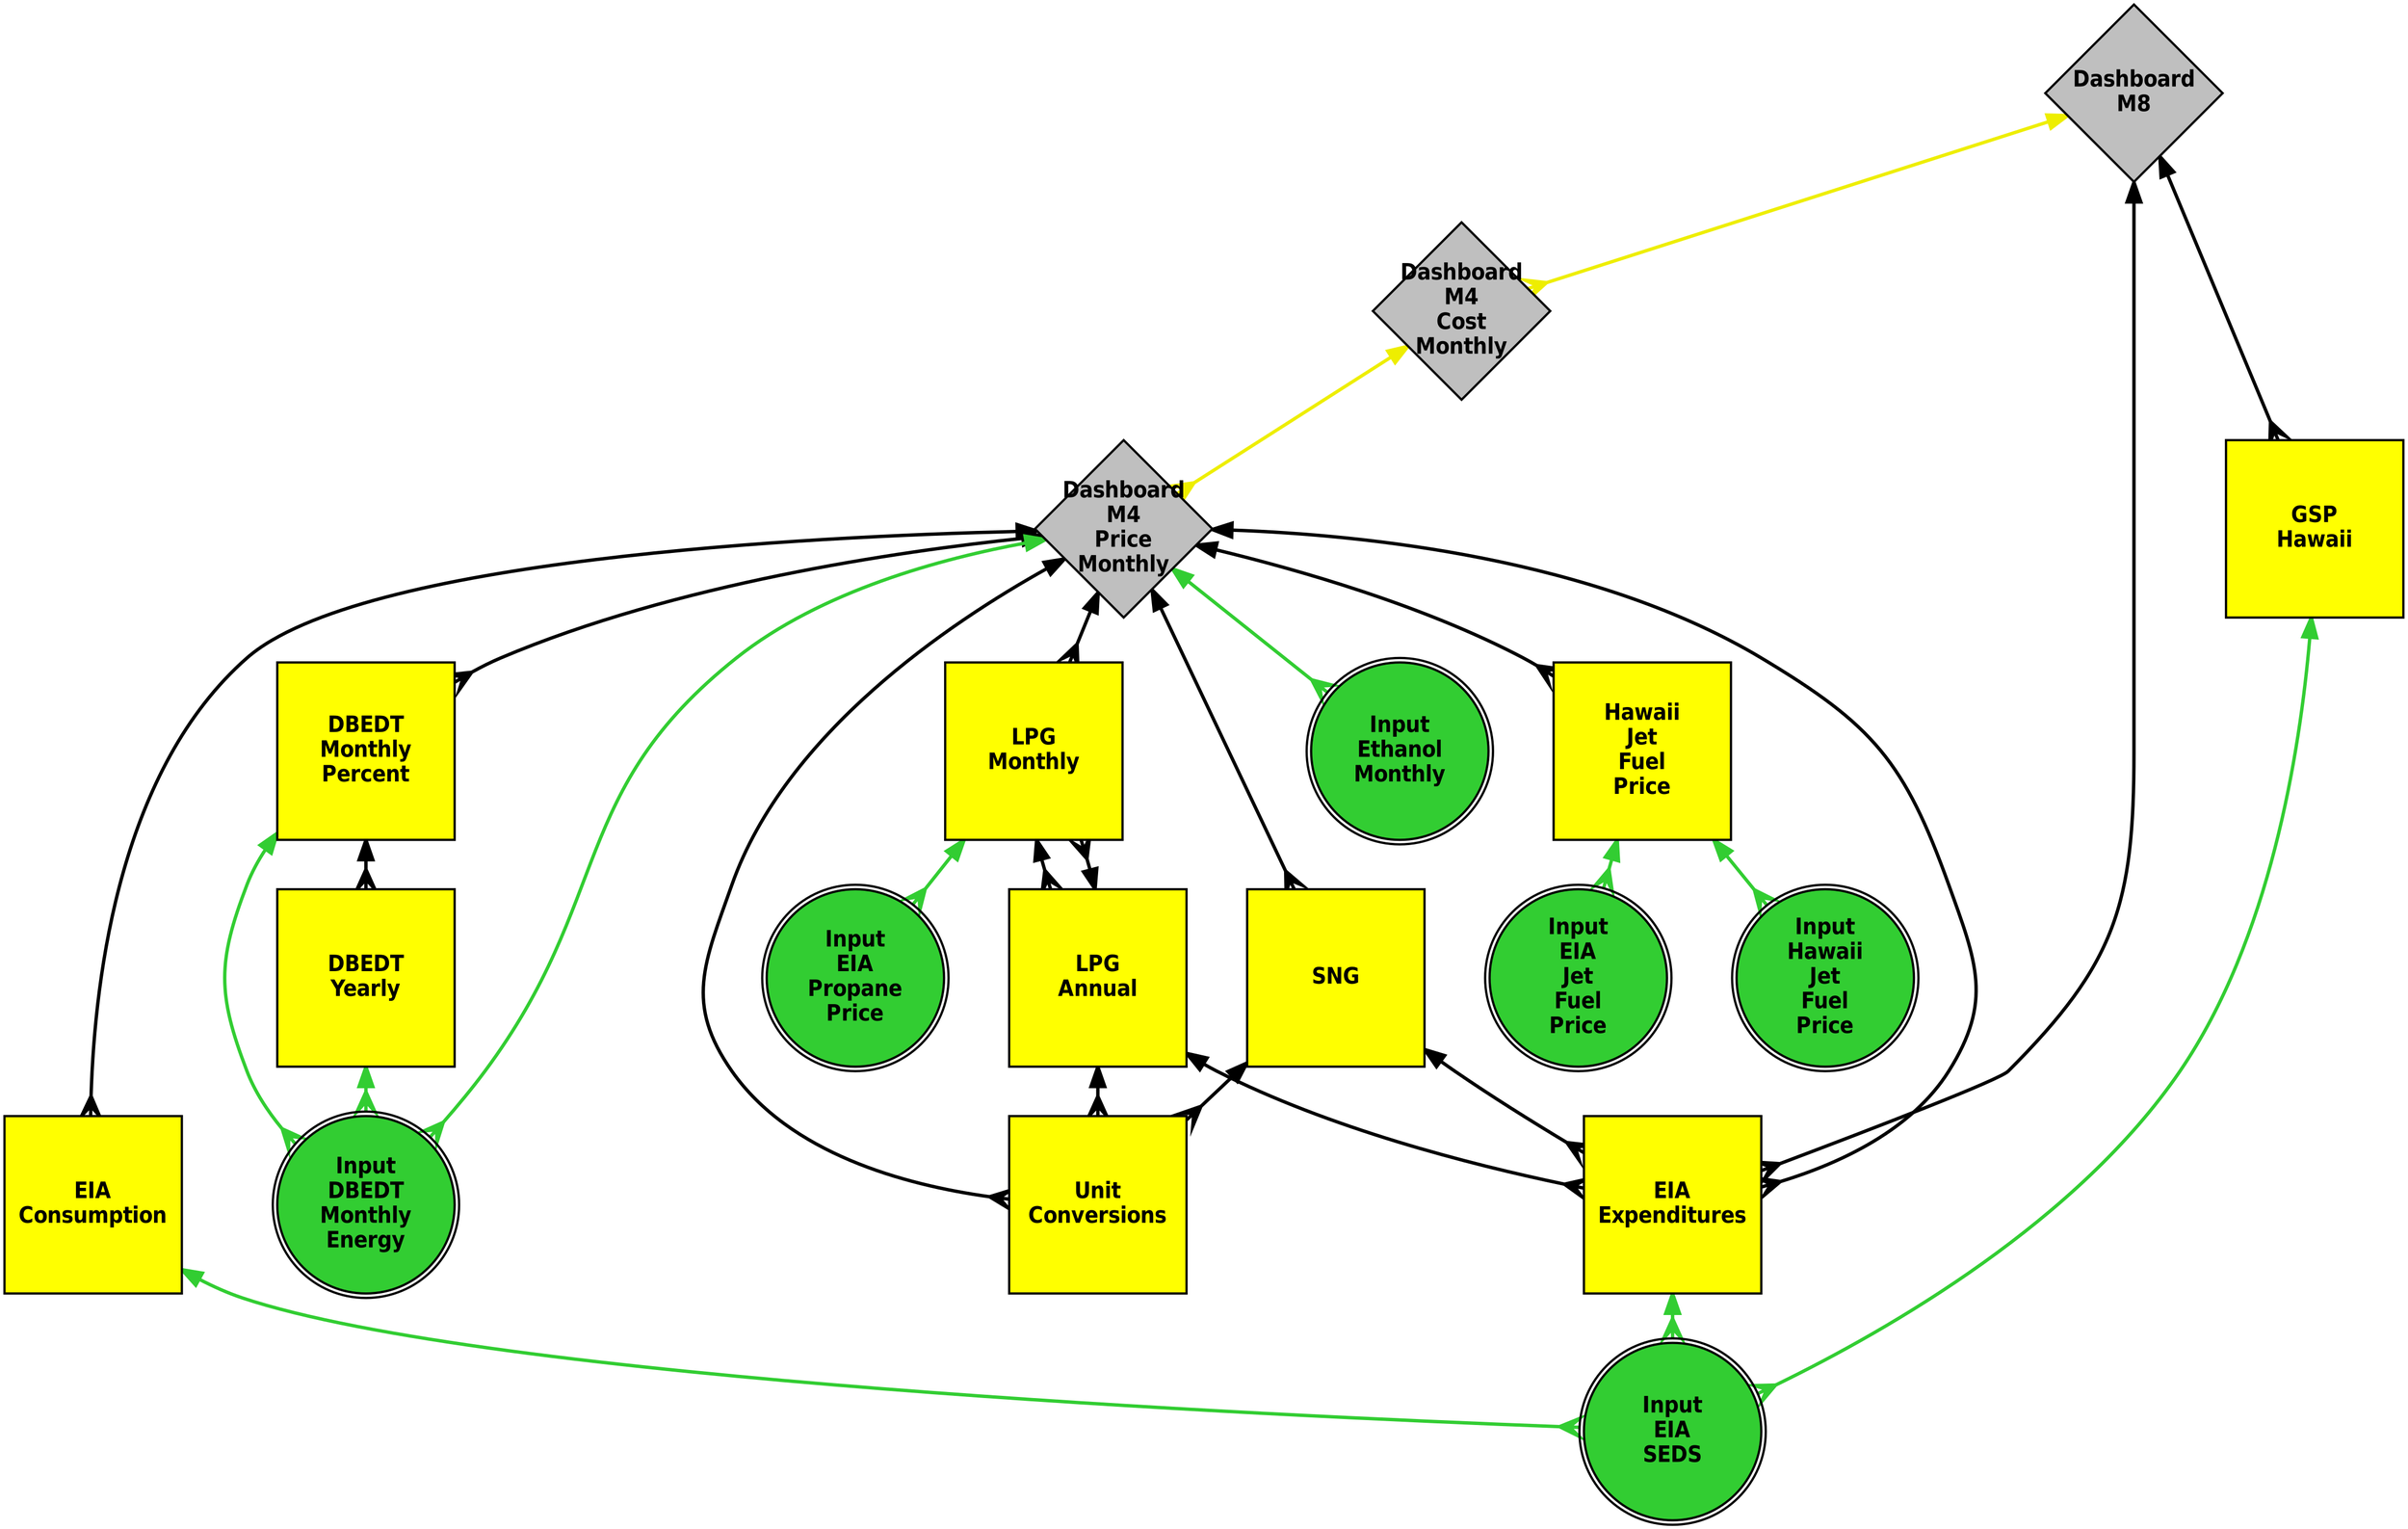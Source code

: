 digraph dependencies {
layers="one:two:three";
outputorder="edgesfirst";
nodesep=0.75;
Dashboard_M8 [layer="two"] [style="filled"] [height="2.2"] [shape="diamond"] [fontsize="20"] [fillcolor="grey75"] [fontname="Helvetica-Narrow-Bold"] [fixedsize="true"] [label="Dashboard\nM8"] [width="2.2"] [penwidth="2"];
Dashboard_M8 -> Dashboard_M4_Cost_Monthly [layer="one"] [arrowhead="crow"] [color="yellow2"] [arrowsize="1.75"] [dir="both"] [penwidth="3"];
Dashboard_M8 -> EIA_Expenditures [layer="one"] [arrowhead="crow"] [color="black"] [arrowsize="1.75"] [dir="both"] [penwidth="3"];
Dashboard_M8 -> GSP_Hawaii [layer="one"] [arrowhead="crow"] [color="black"] [arrowsize="1.75"] [dir="both"] [penwidth="3"];
Dashboard_M4_Cost_Monthly [layer="two"] [style="filled"] [height="2.2"] [shape="diamond"] [fontsize="20"] [fillcolor="grey75"] [fontname="Helvetica-Narrow-Bold"] [fixedsize="true"] [label="Dashboard\nM4\nCost\nMonthly"] [width="2.2"] [penwidth="2"];
Dashboard_M4_Cost_Monthly -> Dashboard_M4_Price_Monthly [layer="one"] [arrowhead="crow"] [color="yellow2"] [arrowsize="1.75"] [dir="both"] [penwidth="3"];
EIA_Expenditures [layer="two"] [style="filled"] [height="2.2"] [shape="box"] [fontsize="20"] [fillcolor="yellow"] [fontname="Helvetica-Narrow-Bold"] [fixedsize="true"] [label="EIA\nExpenditures"] [width="2.2"] [penwidth="2"];
EIA_Expenditures -> Input_EIA_SEDS [layer="one"] [arrowhead="crow"] [color="limegreen"] [arrowsize="1.75"] [dir="both"] [penwidth="3"];
GSP_Hawaii [layer="two"] [style="filled"] [height="2.2"] [shape="box"] [fontsize="20"] [fillcolor="yellow"] [fontname="Helvetica-Narrow-Bold"] [fixedsize="true"] [label="GSP\nHawaii"] [width="2.2"] [penwidth="2"];
GSP_Hawaii -> Input_EIA_SEDS [layer="one"] [arrowhead="crow"] [color="limegreen"] [arrowsize="1.75"] [dir="both"] [penwidth="3"];
Dashboard_M4_Price_Monthly [layer="two"] [style="filled"] [height="2.2"] [shape="diamond"] [fontsize="20"] [fillcolor="grey75"] [fontname="Helvetica-Narrow-Bold"] [fixedsize="true"] [label="Dashboard\nM4\nPrice\nMonthly"] [width="2.2"] [penwidth="2"];
Dashboard_M4_Price_Monthly -> DBEDT_Monthly_Percent [layer="one"] [arrowhead="crow"] [color="black"] [arrowsize="1.75"] [dir="both"] [penwidth="3"];
Dashboard_M4_Price_Monthly -> EIA_Consumption [layer="one"] [arrowhead="crow"] [color="black"] [arrowsize="1.75"] [dir="both"] [penwidth="3"];
Dashboard_M4_Price_Monthly -> EIA_Expenditures [layer="one"] [arrowhead="crow"] [color="black"] [arrowsize="1.75"] [dir="both"] [penwidth="3"];
Dashboard_M4_Price_Monthly -> Hawaii_Jet_Fuel_Price [layer="one"] [arrowhead="crow"] [color="black"] [arrowsize="1.75"] [dir="both"] [penwidth="3"];
Dashboard_M4_Price_Monthly -> Input_DBEDT_Monthly_Energy [layer="one"] [arrowhead="crow"] [color="limegreen"] [arrowsize="1.75"] [dir="both"] [penwidth="3"];
Dashboard_M4_Price_Monthly -> Input_Ethanol_Monthly [layer="one"] [arrowhead="crow"] [color="limegreen"] [arrowsize="1.75"] [dir="both"] [penwidth="3"];
Dashboard_M4_Price_Monthly -> LPG_Monthly [layer="one"] [arrowhead="crow"] [color="black"] [arrowsize="1.75"] [dir="both"] [penwidth="3"];
Dashboard_M4_Price_Monthly -> SNG [layer="one"] [arrowhead="crow"] [color="black"] [arrowsize="1.75"] [dir="both"] [penwidth="3"];
Dashboard_M4_Price_Monthly -> Unit_Conversions [layer="one"] [arrowhead="crow"] [color="black"] [arrowsize="1.75"] [dir="both"] [penwidth="3"];
Input_EIA_SEDS [layer="two"] [style="filled"] [height="2.2"] [shape="doublecircle"] [fontsize="20"] [fillcolor="limegreen"] [fontname="Helvetica-Narrow-Bold"] [fixedsize="true"] [label="Input\nEIA\nSEDS"] [width="2.2"] [penwidth="2"];
DBEDT_Monthly_Percent [layer="two"] [style="filled"] [height="2.2"] [shape="box"] [fontsize="20"] [fillcolor="yellow"] [fontname="Helvetica-Narrow-Bold"] [fixedsize="true"] [label="DBEDT\nMonthly\nPercent"] [width="2.2"] [penwidth="2"];
DBEDT_Monthly_Percent -> DBEDT_Yearly [layer="one"] [arrowhead="crow"] [color="black"] [arrowsize="1.75"] [dir="both"] [penwidth="3"];
DBEDT_Monthly_Percent -> Input_DBEDT_Monthly_Energy [layer="one"] [arrowhead="crow"] [color="limegreen"] [arrowsize="1.75"] [dir="both"] [penwidth="3"];
EIA_Consumption [layer="two"] [style="filled"] [height="2.2"] [shape="box"] [fontsize="20"] [fillcolor="yellow"] [fontname="Helvetica-Narrow-Bold"] [fixedsize="true"] [label="EIA\nConsumption"] [width="2.2"] [penwidth="2"];
EIA_Consumption -> Input_EIA_SEDS [layer="one"] [arrowhead="crow"] [color="limegreen"] [arrowsize="1.75"] [dir="both"] [penwidth="3"];
Hawaii_Jet_Fuel_Price [layer="two"] [style="filled"] [height="2.2"] [shape="box"] [fontsize="20"] [fillcolor="yellow"] [fontname="Helvetica-Narrow-Bold"] [fixedsize="true"] [label="Hawaii\nJet\nFuel\nPrice"] [width="2.2"] [penwidth="2"];
Hawaii_Jet_Fuel_Price -> Input_EIA_Jet_Fuel_Price [layer="one"] [arrowhead="crow"] [color="limegreen"] [arrowsize="1.75"] [dir="both"] [penwidth="3"];
Hawaii_Jet_Fuel_Price -> Input_Hawaii_Jet_Fuel_Price [layer="one"] [arrowhead="crow"] [color="limegreen"] [arrowsize="1.75"] [dir="both"] [penwidth="3"];
Input_DBEDT_Monthly_Energy [layer="two"] [style="filled"] [height="2.2"] [shape="doublecircle"] [fontsize="20"] [fillcolor="limegreen"] [fontname="Helvetica-Narrow-Bold"] [fixedsize="true"] [label="Input\nDBEDT\nMonthly\nEnergy"] [width="2.2"] [penwidth="2"];
Input_Ethanol_Monthly [layer="two"] [style="filled"] [height="2.2"] [shape="doublecircle"] [fontsize="20"] [fillcolor="limegreen"] [fontname="Helvetica-Narrow-Bold"] [fixedsize="true"] [label="Input\nEthanol\nMonthly"] [width="2.2"] [penwidth="2"];
LPG_Monthly [layer="two"] [style="filled"] [height="2.2"] [shape="box"] [fontsize="20"] [fillcolor="yellow"] [fontname="Helvetica-Narrow-Bold"] [fixedsize="true"] [label="LPG\nMonthly"] [width="2.2"] [penwidth="2"];
LPG_Monthly -> Input_EIA_Propane_Price [layer="one"] [arrowhead="crow"] [color="limegreen"] [arrowsize="1.75"] [dir="both"] [penwidth="3"];
LPG_Monthly -> LPG_Annual [layer="one"] [arrowhead="crow"] [color="black"] [arrowsize="1.75"] [dir="both"] [penwidth="3"];
SNG [layer="two"] [style="filled"] [height="2.2"] [shape="box"] [fontsize="20"] [fillcolor="yellow"] [fontname="Helvetica-Narrow-Bold"] [fixedsize="true"] [label="SNG"] [width="2.2"] [penwidth="2"];
SNG -> EIA_Expenditures [layer="one"] [arrowhead="crow"] [color="black"] [arrowsize="1.75"] [dir="both"] [penwidth="3"];
SNG -> Unit_Conversions [layer="one"] [arrowhead="crow"] [color="black"] [arrowsize="1.75"] [dir="both"] [penwidth="3"];
Unit_Conversions [layer="two"] [style="filled"] [height="2.2"] [shape="box"] [fontsize="20"] [fillcolor="yellow"] [fontname="Helvetica-Narrow-Bold"] [fixedsize="true"] [label="Unit\nConversions"] [width="2.2"] [penwidth="2"];
DBEDT_Yearly [layer="two"] [style="filled"] [height="2.2"] [shape="box"] [fontsize="20"] [fillcolor="yellow"] [fontname="Helvetica-Narrow-Bold"] [fixedsize="true"] [label="DBEDT\nYearly"] [width="2.2"] [penwidth="2"];
DBEDT_Yearly -> Input_DBEDT_Monthly_Energy [layer="one"] [arrowhead="crow"] [color="limegreen"] [arrowsize="1.75"] [dir="both"] [penwidth="3"];
Input_EIA_Jet_Fuel_Price [layer="two"] [style="filled"] [height="2.2"] [shape="doublecircle"] [fontsize="20"] [fillcolor="limegreen"] [fontname="Helvetica-Narrow-Bold"] [fixedsize="true"] [label="Input\nEIA\nJet\nFuel\nPrice"] [width="2.2"] [penwidth="2"];
Input_Hawaii_Jet_Fuel_Price [layer="two"] [style="filled"] [height="2.2"] [shape="doublecircle"] [fontsize="20"] [fillcolor="limegreen"] [fontname="Helvetica-Narrow-Bold"] [fixedsize="true"] [label="Input\nHawaii\nJet\nFuel\nPrice"] [width="2.2"] [penwidth="2"];
Input_EIA_Propane_Price [layer="two"] [style="filled"] [height="2.2"] [shape="doublecircle"] [fontsize="20"] [fillcolor="limegreen"] [fontname="Helvetica-Narrow-Bold"] [fixedsize="true"] [label="Input\nEIA\nPropane\nPrice"] [width="2.2"] [penwidth="2"];
LPG_Annual [layer="two"] [style="filled"] [height="2.2"] [shape="box"] [fontsize="20"] [fillcolor="yellow"] [fontname="Helvetica-Narrow-Bold"] [fixedsize="true"] [label="LPG\nAnnual"] [width="2.2"] [penwidth="2"];
LPG_Annual -> EIA_Expenditures [layer="one"] [arrowhead="crow"] [color="black"] [arrowsize="1.75"] [dir="both"] [penwidth="3"];
LPG_Annual -> LPG_Monthly [layer="one"] [arrowhead="crow"] [color="black"] [arrowsize="1.75"] [dir="both"] [penwidth="3"];
LPG_Annual -> Unit_Conversions [layer="one"] [arrowhead="crow"] [color="black"] [arrowsize="1.75"] [dir="both"] [penwidth="3"];
}